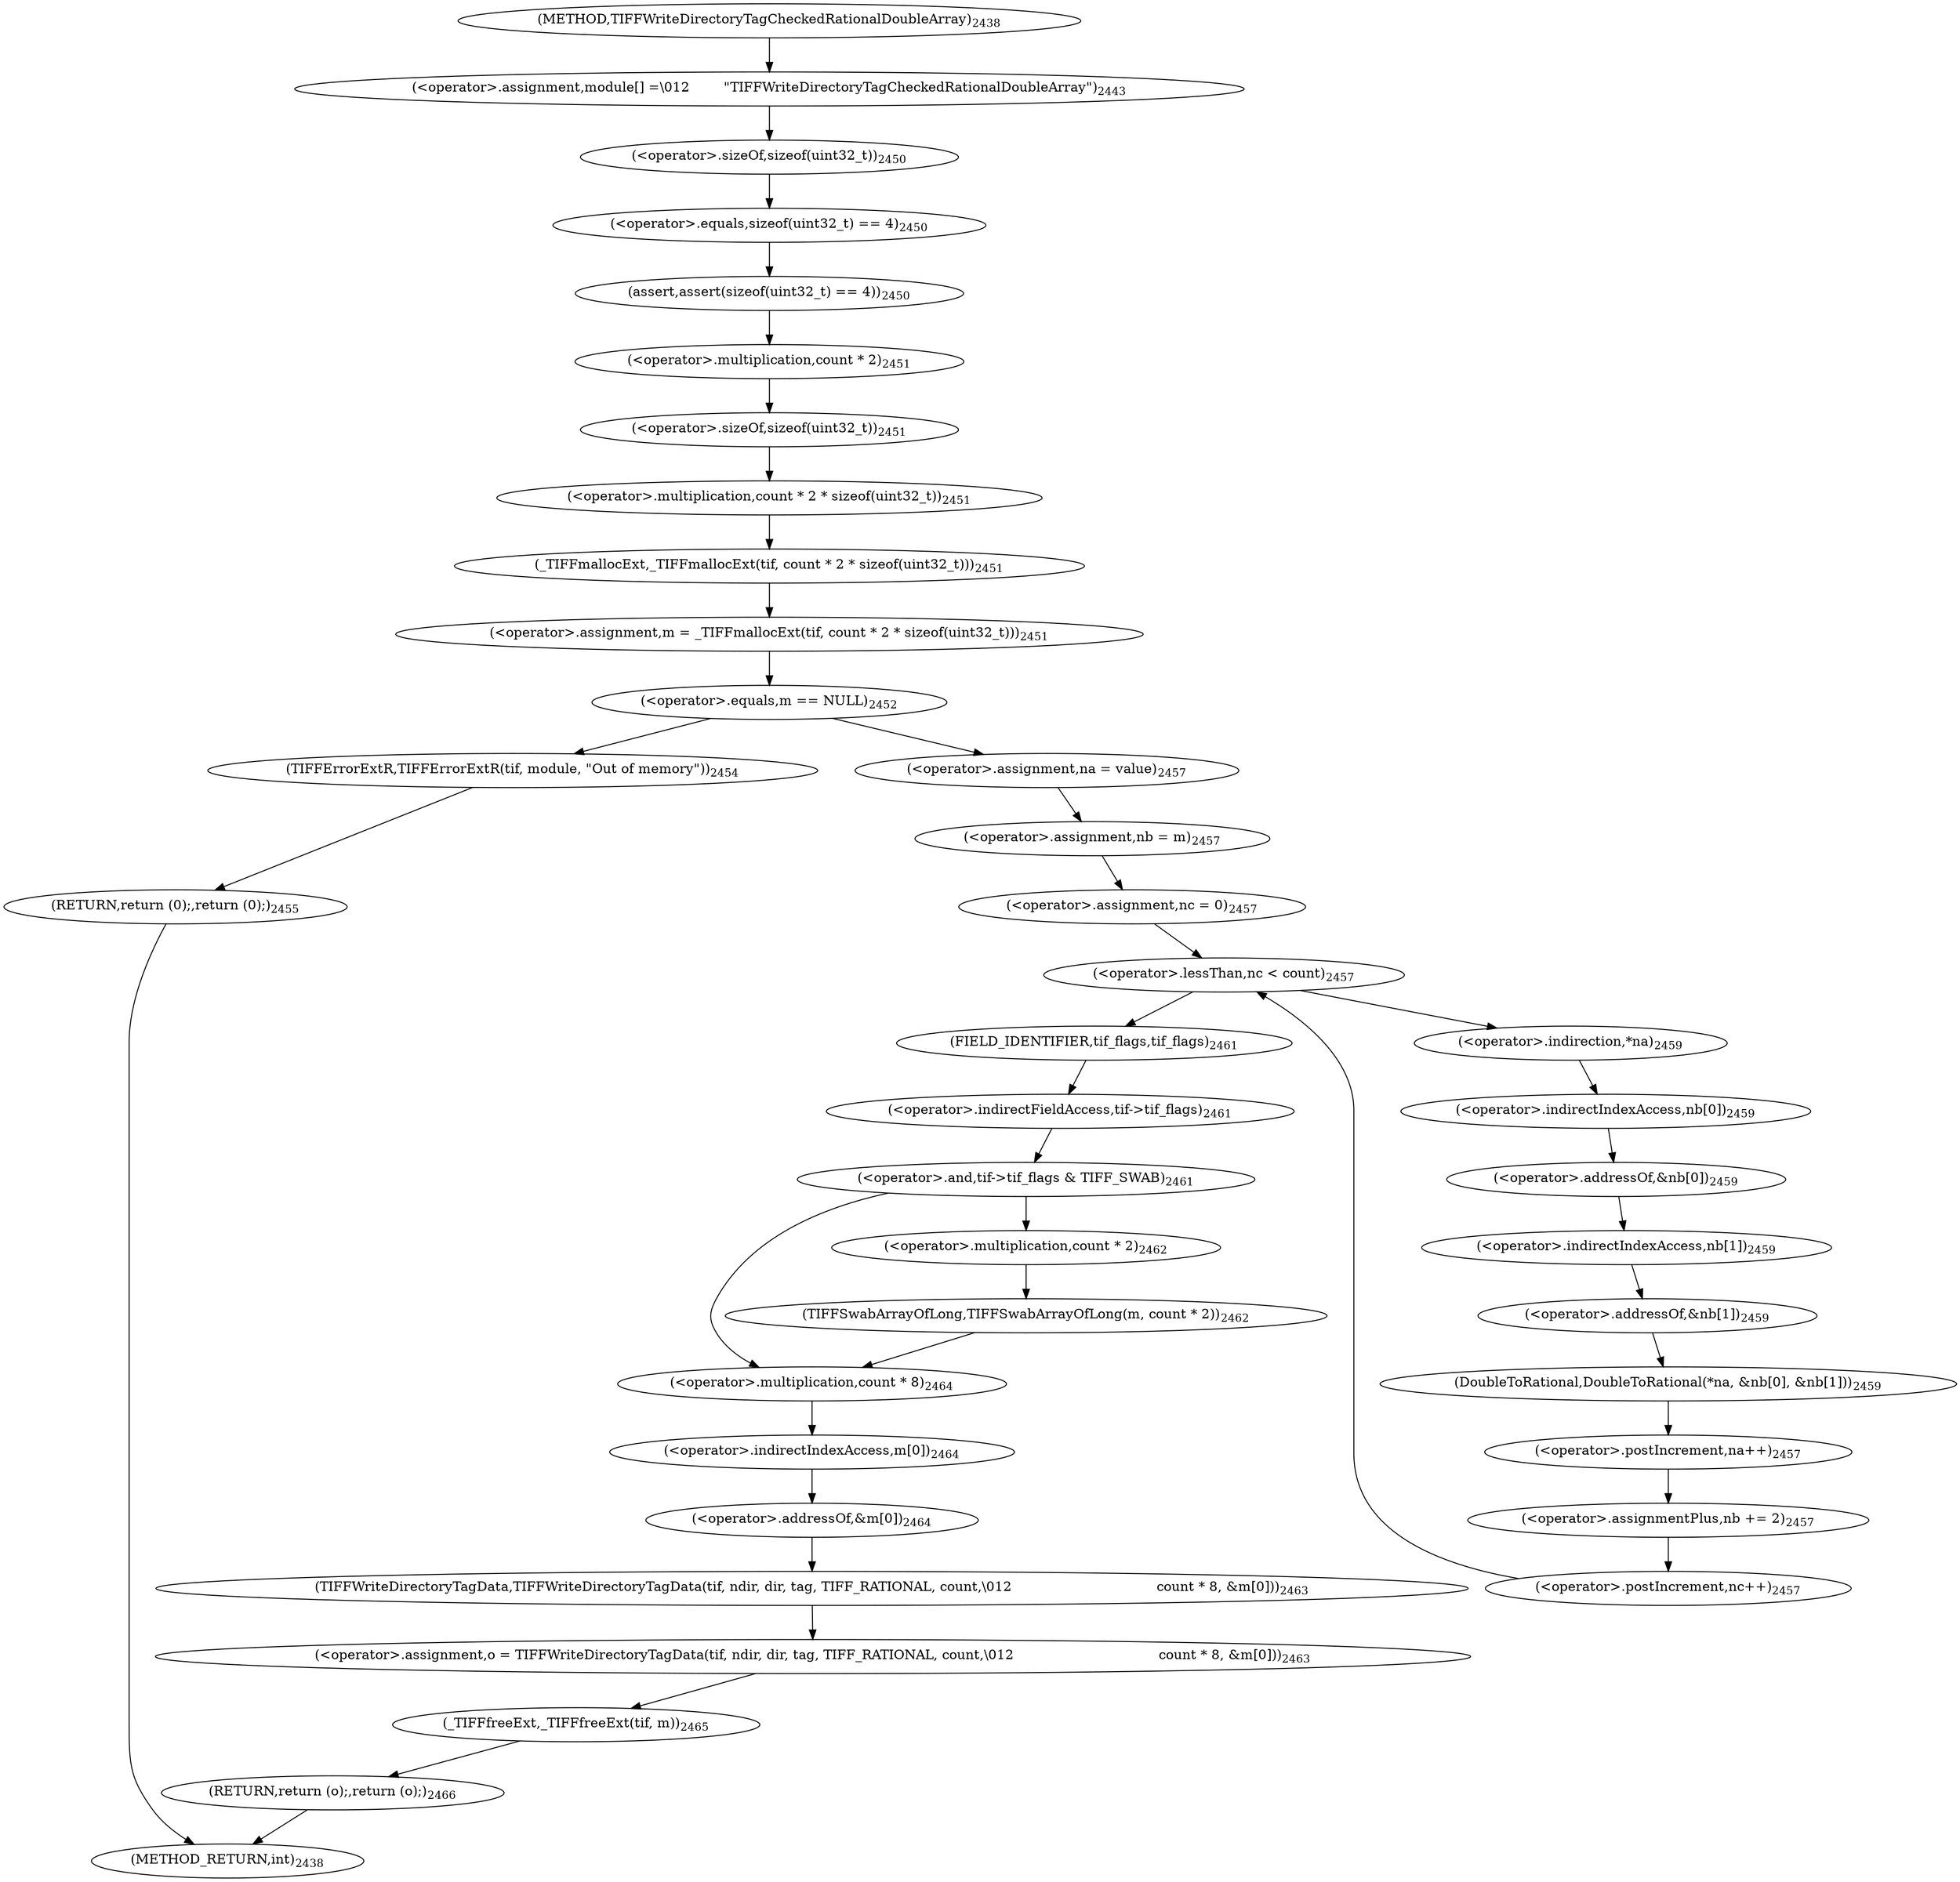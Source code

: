 digraph "TIFFWriteDirectoryTagCheckedRationalDoubleArray" {  
"70633" [label = <(&lt;operator&gt;.assignment,module[] =\012        &quot;TIFFWriteDirectoryTagCheckedRationalDoubleArray&quot;)<SUB>2443</SUB>> ]
"70641" [label = <(assert,assert(sizeof(uint32_t) == 4))<SUB>2450</SUB>> ]
"70646" [label = <(&lt;operator&gt;.assignment,m = _TIFFmallocExt(tif, count * 2 * sizeof(uint32_t)))<SUB>2451</SUB>> ]
"70714" [label = <(&lt;operator&gt;.assignment,o = TIFFWriteDirectoryTagData(tif, ndir, dir, tag, TIFF_RATIONAL, count,\012                                  count * 8, &amp;m[0]))<SUB>2463</SUB>> ]
"70730" [label = <(_TIFFfreeExt,_TIFFfreeExt(tif, m))<SUB>2465</SUB>> ]
"70733" [label = <(RETURN,return (o);,return (o);)<SUB>2466</SUB>> ]
"70642" [label = <(&lt;operator&gt;.equals,sizeof(uint32_t) == 4)<SUB>2450</SUB>> ]
"70648" [label = <(_TIFFmallocExt,_TIFFmallocExt(tif, count * 2 * sizeof(uint32_t)))<SUB>2451</SUB>> ]
"70657" [label = <(&lt;operator&gt;.equals,m == NULL)<SUB>2452</SUB>> ]
"70679" [label = <(&lt;operator&gt;.lessThan,nc &lt; count)<SUB>2457</SUB>> ]
"70703" [label = <(&lt;operator&gt;.and,tif-&gt;tif_flags &amp; TIFF_SWAB)<SUB>2461</SUB>> ]
"70716" [label = <(TIFFWriteDirectoryTagData,TIFFWriteDirectoryTagData(tif, ndir, dir, tag, TIFF_RATIONAL, count,\012                                  count * 8, &amp;m[0]))<SUB>2463</SUB>> ]
"70643" [label = <(&lt;operator&gt;.sizeOf,sizeof(uint32_t))<SUB>2450</SUB>> ]
"70650" [label = <(&lt;operator&gt;.multiplication,count * 2 * sizeof(uint32_t))<SUB>2451</SUB>> ]
"70661" [label = <(TIFFErrorExtR,TIFFErrorExtR(tif, module, &quot;Out of memory&quot;))<SUB>2454</SUB>> ]
"70665" [label = <(RETURN,return (0);,return (0);)<SUB>2455</SUB>> ]
"70683" [label = <(&lt;operator&gt;.postIncrement,na++)<SUB>2457</SUB>> ]
"70685" [label = <(&lt;operator&gt;.assignmentPlus,nb += 2)<SUB>2457</SUB>> ]
"70688" [label = <(&lt;operator&gt;.postIncrement,nc++)<SUB>2457</SUB>> ]
"70691" [label = <(DoubleToRational,DoubleToRational(*na, &amp;nb[0], &amp;nb[1]))<SUB>2459</SUB>> ]
"70704" [label = <(&lt;operator&gt;.indirectFieldAccess,tif-&gt;tif_flags)<SUB>2461</SUB>> ]
"70709" [label = <(TIFFSwabArrayOfLong,TIFFSwabArrayOfLong(m, count * 2))<SUB>2462</SUB>> ]
"70723" [label = <(&lt;operator&gt;.multiplication,count * 8)<SUB>2464</SUB>> ]
"70726" [label = <(&lt;operator&gt;.addressOf,&amp;m[0])<SUB>2464</SUB>> ]
"70651" [label = <(&lt;operator&gt;.multiplication,count * 2)<SUB>2451</SUB>> ]
"70654" [label = <(&lt;operator&gt;.sizeOf,sizeof(uint32_t))<SUB>2451</SUB>> ]
"70670" [label = <(&lt;operator&gt;.assignment,na = value)<SUB>2457</SUB>> ]
"70673" [label = <(&lt;operator&gt;.assignment,nb = m)<SUB>2457</SUB>> ]
"70676" [label = <(&lt;operator&gt;.assignment,nc = 0)<SUB>2457</SUB>> ]
"70692" [label = <(&lt;operator&gt;.indirection,*na)<SUB>2459</SUB>> ]
"70694" [label = <(&lt;operator&gt;.addressOf,&amp;nb[0])<SUB>2459</SUB>> ]
"70698" [label = <(&lt;operator&gt;.addressOf,&amp;nb[1])<SUB>2459</SUB>> ]
"70706" [label = <(FIELD_IDENTIFIER,tif_flags,tif_flags)<SUB>2461</SUB>> ]
"70711" [label = <(&lt;operator&gt;.multiplication,count * 2)<SUB>2462</SUB>> ]
"70727" [label = <(&lt;operator&gt;.indirectIndexAccess,m[0])<SUB>2464</SUB>> ]
"70695" [label = <(&lt;operator&gt;.indirectIndexAccess,nb[0])<SUB>2459</SUB>> ]
"70699" [label = <(&lt;operator&gt;.indirectIndexAccess,nb[1])<SUB>2459</SUB>> ]
"70624" [label = <(METHOD,TIFFWriteDirectoryTagCheckedRationalDoubleArray)<SUB>2438</SUB>> ]
"70735" [label = <(METHOD_RETURN,int)<SUB>2438</SUB>> ]
  "70633" -> "70643" 
  "70641" -> "70651" 
  "70646" -> "70657" 
  "70714" -> "70730" 
  "70730" -> "70733" 
  "70733" -> "70735" 
  "70642" -> "70641" 
  "70648" -> "70646" 
  "70657" -> "70661" 
  "70657" -> "70670" 
  "70679" -> "70692" 
  "70679" -> "70706" 
  "70703" -> "70711" 
  "70703" -> "70723" 
  "70716" -> "70714" 
  "70643" -> "70642" 
  "70650" -> "70648" 
  "70661" -> "70665" 
  "70665" -> "70735" 
  "70683" -> "70685" 
  "70685" -> "70688" 
  "70688" -> "70679" 
  "70691" -> "70683" 
  "70704" -> "70703" 
  "70709" -> "70723" 
  "70723" -> "70727" 
  "70726" -> "70716" 
  "70651" -> "70654" 
  "70654" -> "70650" 
  "70670" -> "70673" 
  "70673" -> "70676" 
  "70676" -> "70679" 
  "70692" -> "70695" 
  "70694" -> "70699" 
  "70698" -> "70691" 
  "70706" -> "70704" 
  "70711" -> "70709" 
  "70727" -> "70726" 
  "70695" -> "70694" 
  "70699" -> "70698" 
  "70624" -> "70633" 
}
